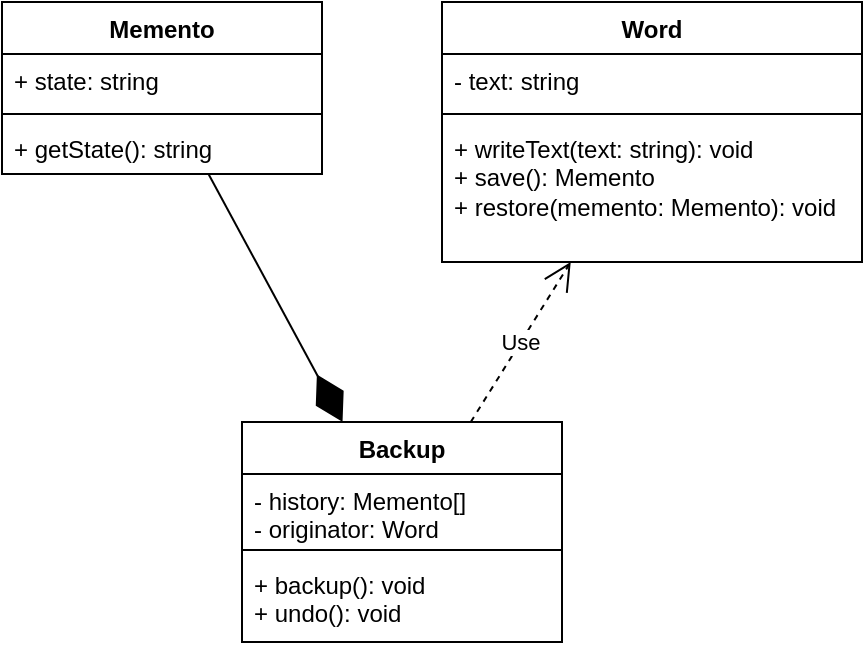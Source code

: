 <mxfile version="21.6.1" type="device">
  <diagram name="Страница 1" id="2hKQLFLYYEF-jTqrvjRq">
    <mxGraphModel dx="819" dy="488" grid="1" gridSize="10" guides="1" tooltips="1" connect="1" arrows="1" fold="1" page="1" pageScale="1" pageWidth="700" pageHeight="1000" math="0" shadow="0">
      <root>
        <mxCell id="0" />
        <mxCell id="1" parent="0" />
        <mxCell id="avELIS_wKG80fc9jqg87-1" value="Memento" style="swimlane;fontStyle=1;align=center;verticalAlign=top;childLayout=stackLayout;horizontal=1;startSize=26;horizontalStack=0;resizeParent=1;resizeParentMax=0;resizeLast=0;collapsible=1;marginBottom=0;whiteSpace=wrap;html=1;" vertex="1" parent="1">
          <mxGeometry x="10" y="10" width="160" height="86" as="geometry" />
        </mxCell>
        <mxCell id="avELIS_wKG80fc9jqg87-2" value="+ state: string" style="text;strokeColor=none;fillColor=none;align=left;verticalAlign=top;spacingLeft=4;spacingRight=4;overflow=hidden;rotatable=0;points=[[0,0.5],[1,0.5]];portConstraint=eastwest;whiteSpace=wrap;html=1;" vertex="1" parent="avELIS_wKG80fc9jqg87-1">
          <mxGeometry y="26" width="160" height="26" as="geometry" />
        </mxCell>
        <mxCell id="avELIS_wKG80fc9jqg87-3" value="" style="line;strokeWidth=1;fillColor=none;align=left;verticalAlign=middle;spacingTop=-1;spacingLeft=3;spacingRight=3;rotatable=0;labelPosition=right;points=[];portConstraint=eastwest;strokeColor=inherit;" vertex="1" parent="avELIS_wKG80fc9jqg87-1">
          <mxGeometry y="52" width="160" height="8" as="geometry" />
        </mxCell>
        <mxCell id="avELIS_wKG80fc9jqg87-4" value="+ getState(): string" style="text;strokeColor=none;fillColor=none;align=left;verticalAlign=top;spacingLeft=4;spacingRight=4;overflow=hidden;rotatable=0;points=[[0,0.5],[1,0.5]];portConstraint=eastwest;whiteSpace=wrap;html=1;" vertex="1" parent="avELIS_wKG80fc9jqg87-1">
          <mxGeometry y="60" width="160" height="26" as="geometry" />
        </mxCell>
        <mxCell id="avELIS_wKG80fc9jqg87-5" value="Word" style="swimlane;fontStyle=1;align=center;verticalAlign=top;childLayout=stackLayout;horizontal=1;startSize=26;horizontalStack=0;resizeParent=1;resizeParentMax=0;resizeLast=0;collapsible=1;marginBottom=0;whiteSpace=wrap;html=1;" vertex="1" parent="1">
          <mxGeometry x="230" y="10" width="210" height="130" as="geometry" />
        </mxCell>
        <mxCell id="avELIS_wKG80fc9jqg87-6" value="- text: string" style="text;strokeColor=none;fillColor=none;align=left;verticalAlign=top;spacingLeft=4;spacingRight=4;overflow=hidden;rotatable=0;points=[[0,0.5],[1,0.5]];portConstraint=eastwest;whiteSpace=wrap;html=1;" vertex="1" parent="avELIS_wKG80fc9jqg87-5">
          <mxGeometry y="26" width="210" height="26" as="geometry" />
        </mxCell>
        <mxCell id="avELIS_wKG80fc9jqg87-7" value="" style="line;strokeWidth=1;fillColor=none;align=left;verticalAlign=middle;spacingTop=-1;spacingLeft=3;spacingRight=3;rotatable=0;labelPosition=right;points=[];portConstraint=eastwest;strokeColor=inherit;" vertex="1" parent="avELIS_wKG80fc9jqg87-5">
          <mxGeometry y="52" width="210" height="8" as="geometry" />
        </mxCell>
        <mxCell id="avELIS_wKG80fc9jqg87-8" value="+ writeText(text: string): void&lt;br&gt;+ save(): Memento&lt;br&gt;+ restore(memento: Memento): void" style="text;strokeColor=none;fillColor=none;align=left;verticalAlign=top;spacingLeft=4;spacingRight=4;overflow=hidden;rotatable=0;points=[[0,0.5],[1,0.5]];portConstraint=eastwest;whiteSpace=wrap;html=1;" vertex="1" parent="avELIS_wKG80fc9jqg87-5">
          <mxGeometry y="60" width="210" height="70" as="geometry" />
        </mxCell>
        <mxCell id="avELIS_wKG80fc9jqg87-9" value="Backup" style="swimlane;fontStyle=1;align=center;verticalAlign=top;childLayout=stackLayout;horizontal=1;startSize=26;horizontalStack=0;resizeParent=1;resizeParentMax=0;resizeLast=0;collapsible=1;marginBottom=0;whiteSpace=wrap;html=1;" vertex="1" parent="1">
          <mxGeometry x="130" y="220" width="160" height="110" as="geometry" />
        </mxCell>
        <mxCell id="avELIS_wKG80fc9jqg87-10" value="- history: Memento[]&lt;br&gt;- originator: Word" style="text;strokeColor=none;fillColor=none;align=left;verticalAlign=top;spacingLeft=4;spacingRight=4;overflow=hidden;rotatable=0;points=[[0,0.5],[1,0.5]];portConstraint=eastwest;whiteSpace=wrap;html=1;" vertex="1" parent="avELIS_wKG80fc9jqg87-9">
          <mxGeometry y="26" width="160" height="34" as="geometry" />
        </mxCell>
        <mxCell id="avELIS_wKG80fc9jqg87-11" value="" style="line;strokeWidth=1;fillColor=none;align=left;verticalAlign=middle;spacingTop=-1;spacingLeft=3;spacingRight=3;rotatable=0;labelPosition=right;points=[];portConstraint=eastwest;strokeColor=inherit;" vertex="1" parent="avELIS_wKG80fc9jqg87-9">
          <mxGeometry y="60" width="160" height="8" as="geometry" />
        </mxCell>
        <mxCell id="avELIS_wKG80fc9jqg87-12" value="+ backup(): void&lt;br&gt;+ undo(): void" style="text;strokeColor=none;fillColor=none;align=left;verticalAlign=top;spacingLeft=4;spacingRight=4;overflow=hidden;rotatable=0;points=[[0,0.5],[1,0.5]];portConstraint=eastwest;whiteSpace=wrap;html=1;" vertex="1" parent="avELIS_wKG80fc9jqg87-9">
          <mxGeometry y="68" width="160" height="42" as="geometry" />
        </mxCell>
        <mxCell id="avELIS_wKG80fc9jqg87-13" value="Use" style="endArrow=open;endSize=12;dashed=1;html=1;rounded=0;" edge="1" parent="1" source="avELIS_wKG80fc9jqg87-9" target="avELIS_wKG80fc9jqg87-5">
          <mxGeometry width="160" relative="1" as="geometry">
            <mxPoint x="230" y="180" as="sourcePoint" />
            <mxPoint x="390" y="180" as="targetPoint" />
          </mxGeometry>
        </mxCell>
        <mxCell id="avELIS_wKG80fc9jqg87-14" value="" style="endArrow=diamondThin;endFill=1;endSize=24;html=1;rounded=0;" edge="1" parent="1" source="avELIS_wKG80fc9jqg87-1" target="avELIS_wKG80fc9jqg87-9">
          <mxGeometry width="160" relative="1" as="geometry">
            <mxPoint x="40" y="160" as="sourcePoint" />
            <mxPoint x="200" y="160" as="targetPoint" />
          </mxGeometry>
        </mxCell>
      </root>
    </mxGraphModel>
  </diagram>
</mxfile>
